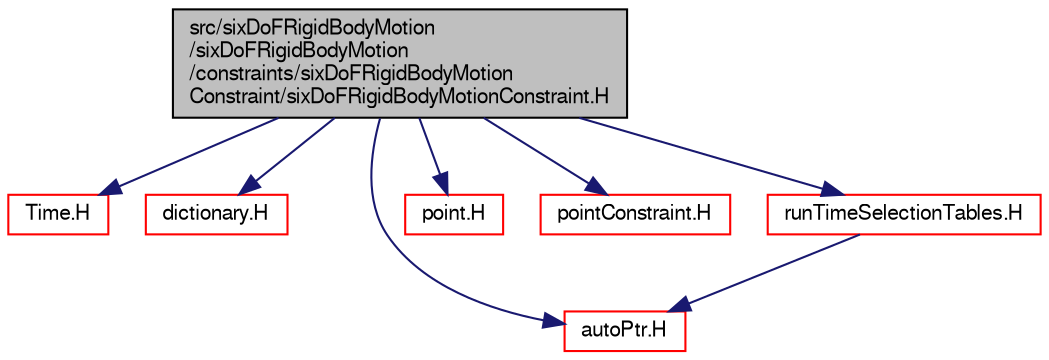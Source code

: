 digraph "src/sixDoFRigidBodyMotion/sixDoFRigidBodyMotion/constraints/sixDoFRigidBodyMotionConstraint/sixDoFRigidBodyMotionConstraint.H"
{
  bgcolor="transparent";
  edge [fontname="FreeSans",fontsize="10",labelfontname="FreeSans",labelfontsize="10"];
  node [fontname="FreeSans",fontsize="10",shape=record];
  Node0 [label="src/sixDoFRigidBodyMotion\l/sixDoFRigidBodyMotion\l/constraints/sixDoFRigidBodyMotion\lConstraint/sixDoFRigidBodyMotionConstraint.H",height=0.2,width=0.4,color="black", fillcolor="grey75", style="filled", fontcolor="black"];
  Node0 -> Node1 [color="midnightblue",fontsize="10",style="solid",fontname="FreeSans"];
  Node1 [label="Time.H",height=0.2,width=0.4,color="red",URL="$a09311.html"];
  Node0 -> Node77 [color="midnightblue",fontsize="10",style="solid",fontname="FreeSans"];
  Node77 [label="dictionary.H",height=0.2,width=0.4,color="red",URL="$a08804.html"];
  Node0 -> Node53 [color="midnightblue",fontsize="10",style="solid",fontname="FreeSans"];
  Node53 [label="autoPtr.H",height=0.2,width=0.4,color="red",URL="$a11078.html"];
  Node0 -> Node149 [color="midnightblue",fontsize="10",style="solid",fontname="FreeSans"];
  Node149 [label="point.H",height=0.2,width=0.4,color="red",URL="$a12059.html"];
  Node0 -> Node154 [color="midnightblue",fontsize="10",style="solid",fontname="FreeSans"];
  Node154 [label="pointConstraint.H",height=0.2,width=0.4,color="red",URL="$a10139.html"];
  Node0 -> Node90 [color="midnightblue",fontsize="10",style="solid",fontname="FreeSans"];
  Node90 [label="runTimeSelectionTables.H",height=0.2,width=0.4,color="red",URL="$a09266.html",tooltip="Macros to ease declaration of run-time selection tables. "];
  Node90 -> Node53 [color="midnightblue",fontsize="10",style="solid",fontname="FreeSans"];
}
